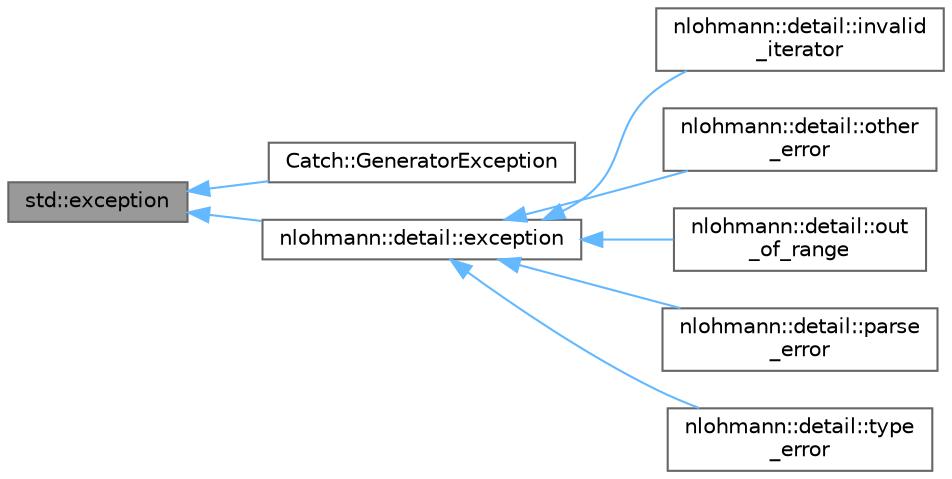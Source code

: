 digraph "std::exception"
{
 // LATEX_PDF_SIZE
  bgcolor="transparent";
  edge [fontname=Helvetica,fontsize=10,labelfontname=Helvetica,labelfontsize=10];
  node [fontname=Helvetica,fontsize=10,shape=box,height=0.2,width=0.4];
  rankdir="LR";
  Node1 [id="Node000001",label="std::exception",height=0.2,width=0.4,color="gray40", fillcolor="grey60", style="filled", fontcolor="black",tooltip="Base class for all library exceptions."];
  Node1 -> Node2 [id="edge15_Node000001_Node000002",dir="back",color="steelblue1",style="solid",tooltip=" "];
  Node2 [id="Node000002",label="Catch::GeneratorException",height=0.2,width=0.4,color="gray40", fillcolor="white", style="filled",URL="$class_catch_1_1_generator_exception.html",tooltip=" "];
  Node1 -> Node3 [id="edge16_Node000001_Node000003",dir="back",color="steelblue1",style="solid",tooltip=" "];
  Node3 [id="Node000003",label="nlohmann::detail::exception",height=0.2,width=0.4,color="gray40", fillcolor="white", style="filled",URL="$classnlohmann_1_1detail_1_1exception.html",tooltip="general exception of the basic_json class"];
  Node3 -> Node4 [id="edge17_Node000003_Node000004",dir="back",color="steelblue1",style="solid",tooltip=" "];
  Node4 [id="Node000004",label="nlohmann::detail::invalid\l_iterator",height=0.2,width=0.4,color="gray40", fillcolor="white", style="filled",URL="$classnlohmann_1_1detail_1_1invalid__iterator.html",tooltip="exception indicating errors with iterators"];
  Node3 -> Node5 [id="edge18_Node000003_Node000005",dir="back",color="steelblue1",style="solid",tooltip=" "];
  Node5 [id="Node000005",label="nlohmann::detail::other\l_error",height=0.2,width=0.4,color="gray40", fillcolor="white", style="filled",URL="$classnlohmann_1_1detail_1_1other__error.html",tooltip="exception indicating other library errors"];
  Node3 -> Node6 [id="edge19_Node000003_Node000006",dir="back",color="steelblue1",style="solid",tooltip=" "];
  Node6 [id="Node000006",label="nlohmann::detail::out\l_of_range",height=0.2,width=0.4,color="gray40", fillcolor="white", style="filled",URL="$classnlohmann_1_1detail_1_1out__of__range.html",tooltip="exception indicating access out of the defined range"];
  Node3 -> Node7 [id="edge20_Node000003_Node000007",dir="back",color="steelblue1",style="solid",tooltip=" "];
  Node7 [id="Node000007",label="nlohmann::detail::parse\l_error",height=0.2,width=0.4,color="gray40", fillcolor="white", style="filled",URL="$classnlohmann_1_1detail_1_1parse__error.html",tooltip="exception indicating a parse error"];
  Node3 -> Node8 [id="edge21_Node000003_Node000008",dir="back",color="steelblue1",style="solid",tooltip=" "];
  Node8 [id="Node000008",label="nlohmann::detail::type\l_error",height=0.2,width=0.4,color="gray40", fillcolor="white", style="filled",URL="$classnlohmann_1_1detail_1_1type__error.html",tooltip="exception indicating executing a member function with a wrong type"];
}

